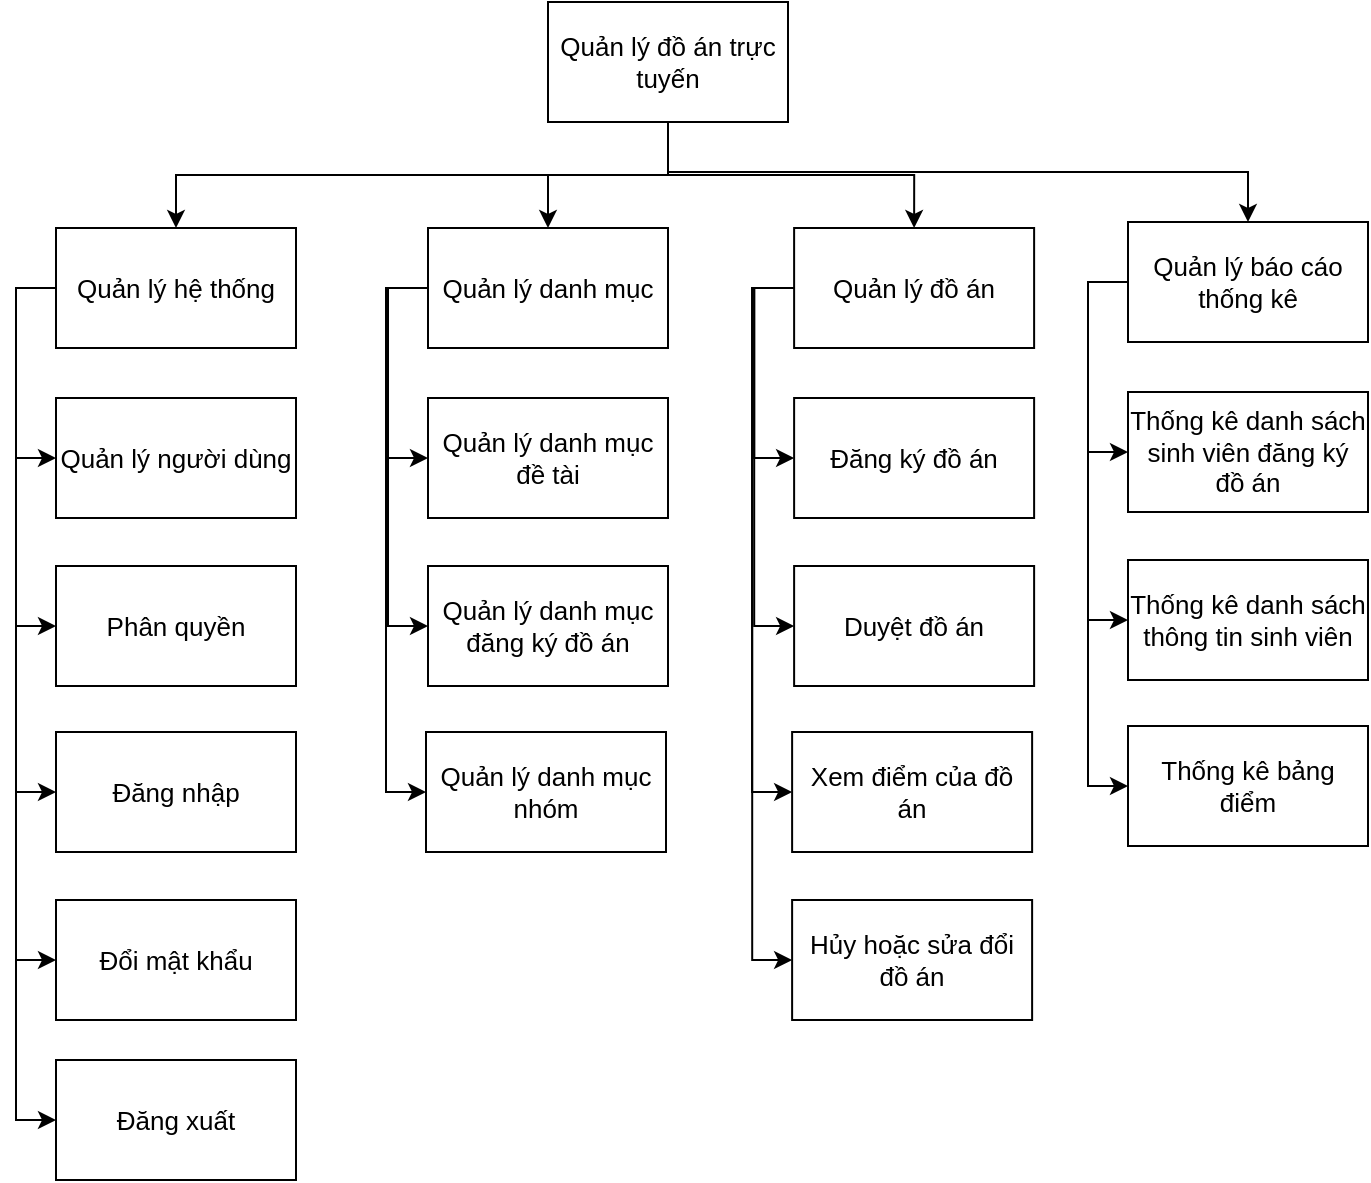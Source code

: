 <mxfile version="25.0.1">
  <diagram name="Page-1" id="7poHv31PEjr8naybO93O">
    <mxGraphModel dx="1226" dy="627" grid="0" gridSize="10" guides="1" tooltips="1" connect="1" arrows="1" fold="1" page="1" pageScale="1" pageWidth="827" pageHeight="1169" background="none" math="0" shadow="0">
      <root>
        <mxCell id="0" />
        <mxCell id="1" parent="0" />
        <mxCell id="RlQEub0hplJrGVrypWfx-3" style="edgeStyle=orthogonalEdgeStyle;rounded=0;orthogonalLoop=1;jettySize=auto;html=1;exitX=0.5;exitY=1;exitDx=0;exitDy=0;fontSize=13;" edge="1" parent="1" source="RlQEub0hplJrGVrypWfx-1" target="RlQEub0hplJrGVrypWfx-2">
          <mxGeometry relative="1" as="geometry" />
        </mxCell>
        <mxCell id="RlQEub0hplJrGVrypWfx-25" style="edgeStyle=orthogonalEdgeStyle;rounded=0;orthogonalLoop=1;jettySize=auto;html=1;exitX=0.5;exitY=1;exitDx=0;exitDy=0;entryX=0.5;entryY=0;entryDx=0;entryDy=0;fontSize=13;" edge="1" parent="1" source="RlQEub0hplJrGVrypWfx-1" target="RlQEub0hplJrGVrypWfx-19">
          <mxGeometry relative="1" as="geometry" />
        </mxCell>
        <mxCell id="RlQEub0hplJrGVrypWfx-36" style="edgeStyle=orthogonalEdgeStyle;rounded=0;orthogonalLoop=1;jettySize=auto;html=1;exitX=0.5;exitY=1;exitDx=0;exitDy=0;entryX=0.5;entryY=0;entryDx=0;entryDy=0;" edge="1" parent="1" source="RlQEub0hplJrGVrypWfx-1" target="RlQEub0hplJrGVrypWfx-32">
          <mxGeometry relative="1" as="geometry" />
        </mxCell>
        <mxCell id="RlQEub0hplJrGVrypWfx-50" style="edgeStyle=orthogonalEdgeStyle;rounded=0;orthogonalLoop=1;jettySize=auto;html=1;exitX=0.5;exitY=1;exitDx=0;exitDy=0;entryX=0.5;entryY=0;entryDx=0;entryDy=0;" edge="1" parent="1" source="RlQEub0hplJrGVrypWfx-1" target="RlQEub0hplJrGVrypWfx-44">
          <mxGeometry relative="1" as="geometry" />
        </mxCell>
        <mxCell id="RlQEub0hplJrGVrypWfx-1" value="Quản lý đồ án trực tuyến" style="rounded=0;whiteSpace=wrap;html=1;fontSize=13;" vertex="1" parent="1">
          <mxGeometry x="354" y="71" width="120" height="60" as="geometry" />
        </mxCell>
        <mxCell id="RlQEub0hplJrGVrypWfx-9" style="edgeStyle=orthogonalEdgeStyle;rounded=0;orthogonalLoop=1;jettySize=auto;html=1;exitX=0;exitY=0.5;exitDx=0;exitDy=0;entryX=0;entryY=0.5;entryDx=0;entryDy=0;fontSize=13;" edge="1" parent="1" source="RlQEub0hplJrGVrypWfx-2" target="RlQEub0hplJrGVrypWfx-4">
          <mxGeometry relative="1" as="geometry" />
        </mxCell>
        <mxCell id="RlQEub0hplJrGVrypWfx-10" style="edgeStyle=orthogonalEdgeStyle;rounded=0;orthogonalLoop=1;jettySize=auto;html=1;exitX=0;exitY=0.5;exitDx=0;exitDy=0;entryX=0;entryY=0.5;entryDx=0;entryDy=0;fontSize=13;" edge="1" parent="1" source="RlQEub0hplJrGVrypWfx-2" target="RlQEub0hplJrGVrypWfx-5">
          <mxGeometry relative="1" as="geometry" />
        </mxCell>
        <mxCell id="RlQEub0hplJrGVrypWfx-11" style="edgeStyle=orthogonalEdgeStyle;rounded=0;orthogonalLoop=1;jettySize=auto;html=1;exitX=0;exitY=0.5;exitDx=0;exitDy=0;entryX=0;entryY=0.5;entryDx=0;entryDy=0;fontSize=13;" edge="1" parent="1" source="RlQEub0hplJrGVrypWfx-2" target="RlQEub0hplJrGVrypWfx-6">
          <mxGeometry relative="1" as="geometry" />
        </mxCell>
        <mxCell id="RlQEub0hplJrGVrypWfx-12" style="edgeStyle=orthogonalEdgeStyle;rounded=0;orthogonalLoop=1;jettySize=auto;html=1;exitX=0;exitY=0.5;exitDx=0;exitDy=0;entryX=0;entryY=0.5;entryDx=0;entryDy=0;fontSize=13;" edge="1" parent="1" source="RlQEub0hplJrGVrypWfx-2" target="RlQEub0hplJrGVrypWfx-8">
          <mxGeometry relative="1" as="geometry" />
        </mxCell>
        <mxCell id="RlQEub0hplJrGVrypWfx-13" style="edgeStyle=orthogonalEdgeStyle;rounded=0;orthogonalLoop=1;jettySize=auto;html=1;exitX=0;exitY=0.5;exitDx=0;exitDy=0;entryX=0;entryY=0.5;entryDx=0;entryDy=0;fontSize=13;" edge="1" parent="1" source="RlQEub0hplJrGVrypWfx-2" target="RlQEub0hplJrGVrypWfx-7">
          <mxGeometry relative="1" as="geometry" />
        </mxCell>
        <mxCell id="RlQEub0hplJrGVrypWfx-2" value="Quản lý hệ thống" style="rounded=0;whiteSpace=wrap;html=1;fontSize=13;" vertex="1" parent="1">
          <mxGeometry x="108" y="184" width="120" height="60" as="geometry" />
        </mxCell>
        <mxCell id="RlQEub0hplJrGVrypWfx-4" value="Quản lý người dùng" style="rounded=0;whiteSpace=wrap;html=1;fontSize=13;" vertex="1" parent="1">
          <mxGeometry x="108" y="269" width="120" height="60" as="geometry" />
        </mxCell>
        <mxCell id="RlQEub0hplJrGVrypWfx-5" value="Phân quyền" style="rounded=0;whiteSpace=wrap;html=1;fontSize=13;" vertex="1" parent="1">
          <mxGeometry x="108" y="353" width="120" height="60" as="geometry" />
        </mxCell>
        <mxCell id="RlQEub0hplJrGVrypWfx-6" value="Đăng nhập" style="rounded=0;whiteSpace=wrap;html=1;fontSize=13;" vertex="1" parent="1">
          <mxGeometry x="108" y="436" width="120" height="60" as="geometry" />
        </mxCell>
        <mxCell id="RlQEub0hplJrGVrypWfx-7" value="Đăng xuất" style="rounded=0;whiteSpace=wrap;html=1;fontSize=13;" vertex="1" parent="1">
          <mxGeometry x="108" y="600" width="120" height="60" as="geometry" />
        </mxCell>
        <mxCell id="RlQEub0hplJrGVrypWfx-8" value="Đổi mật khẩu" style="rounded=0;whiteSpace=wrap;html=1;fontSize=13;" vertex="1" parent="1">
          <mxGeometry x="108" y="520" width="120" height="60" as="geometry" />
        </mxCell>
        <mxCell id="RlQEub0hplJrGVrypWfx-14" style="edgeStyle=orthogonalEdgeStyle;rounded=0;orthogonalLoop=1;jettySize=auto;html=1;exitX=0;exitY=0.5;exitDx=0;exitDy=0;entryX=0;entryY=0.5;entryDx=0;entryDy=0;fontSize=13;" edge="1" source="RlQEub0hplJrGVrypWfx-19" target="RlQEub0hplJrGVrypWfx-20" parent="1">
          <mxGeometry relative="1" as="geometry" />
        </mxCell>
        <mxCell id="RlQEub0hplJrGVrypWfx-15" style="edgeStyle=orthogonalEdgeStyle;rounded=0;orthogonalLoop=1;jettySize=auto;html=1;exitX=0;exitY=0.5;exitDx=0;exitDy=0;entryX=0;entryY=0.5;entryDx=0;entryDy=0;fontSize=13;" edge="1" source="RlQEub0hplJrGVrypWfx-19" target="RlQEub0hplJrGVrypWfx-21" parent="1">
          <mxGeometry relative="1" as="geometry" />
        </mxCell>
        <mxCell id="RlQEub0hplJrGVrypWfx-28" style="edgeStyle=orthogonalEdgeStyle;rounded=0;orthogonalLoop=1;jettySize=auto;html=1;exitX=0;exitY=0.5;exitDx=0;exitDy=0;entryX=0;entryY=0.5;entryDx=0;entryDy=0;" edge="1" parent="1" source="RlQEub0hplJrGVrypWfx-19" target="RlQEub0hplJrGVrypWfx-27">
          <mxGeometry relative="1" as="geometry">
            <Array as="points">
              <mxPoint x="273" y="214" />
              <mxPoint x="273" y="466" />
            </Array>
          </mxGeometry>
        </mxCell>
        <mxCell id="RlQEub0hplJrGVrypWfx-19" value="Quản lý danh mục" style="rounded=0;whiteSpace=wrap;html=1;fontSize=13;" vertex="1" parent="1">
          <mxGeometry x="294" y="184" width="120" height="60" as="geometry" />
        </mxCell>
        <mxCell id="RlQEub0hplJrGVrypWfx-20" value="Quản lý danh mục đề tài" style="rounded=0;whiteSpace=wrap;html=1;fontSize=13;" vertex="1" parent="1">
          <mxGeometry x="294" y="269" width="120" height="60" as="geometry" />
        </mxCell>
        <mxCell id="RlQEub0hplJrGVrypWfx-21" value="Quản lý danh mục đăng ký đồ án" style="rounded=0;whiteSpace=wrap;html=1;fontSize=13;" vertex="1" parent="1">
          <mxGeometry x="294" y="353" width="120" height="60" as="geometry" />
        </mxCell>
        <mxCell id="RlQEub0hplJrGVrypWfx-27" value="Quản lý danh mục nhóm" style="rounded=0;whiteSpace=wrap;html=1;fontSize=13;" vertex="1" parent="1">
          <mxGeometry x="293" y="436" width="120" height="60" as="geometry" />
        </mxCell>
        <mxCell id="RlQEub0hplJrGVrypWfx-29" style="edgeStyle=orthogonalEdgeStyle;rounded=0;orthogonalLoop=1;jettySize=auto;html=1;exitX=0;exitY=0.5;exitDx=0;exitDy=0;entryX=0;entryY=0.5;entryDx=0;entryDy=0;fontSize=13;" edge="1" source="RlQEub0hplJrGVrypWfx-32" target="RlQEub0hplJrGVrypWfx-33" parent="1">
          <mxGeometry relative="1" as="geometry" />
        </mxCell>
        <mxCell id="RlQEub0hplJrGVrypWfx-30" style="edgeStyle=orthogonalEdgeStyle;rounded=0;orthogonalLoop=1;jettySize=auto;html=1;exitX=0;exitY=0.5;exitDx=0;exitDy=0;entryX=0;entryY=0.5;entryDx=0;entryDy=0;fontSize=13;" edge="1" source="RlQEub0hplJrGVrypWfx-32" target="RlQEub0hplJrGVrypWfx-34" parent="1">
          <mxGeometry relative="1" as="geometry" />
        </mxCell>
        <mxCell id="RlQEub0hplJrGVrypWfx-31" style="edgeStyle=orthogonalEdgeStyle;rounded=0;orthogonalLoop=1;jettySize=auto;html=1;exitX=0;exitY=0.5;exitDx=0;exitDy=0;entryX=0;entryY=0.5;entryDx=0;entryDy=0;" edge="1" source="RlQEub0hplJrGVrypWfx-32" target="RlQEub0hplJrGVrypWfx-35" parent="1">
          <mxGeometry relative="1" as="geometry">
            <Array as="points">
              <mxPoint x="456.06" y="214" />
              <mxPoint x="456.06" y="466" />
            </Array>
          </mxGeometry>
        </mxCell>
        <mxCell id="RlQEub0hplJrGVrypWfx-38" style="edgeStyle=orthogonalEdgeStyle;rounded=0;orthogonalLoop=1;jettySize=auto;html=1;exitX=0;exitY=0.5;exitDx=0;exitDy=0;entryX=0;entryY=0.5;entryDx=0;entryDy=0;" edge="1" parent="1" source="RlQEub0hplJrGVrypWfx-32" target="RlQEub0hplJrGVrypWfx-37">
          <mxGeometry relative="1" as="geometry" />
        </mxCell>
        <mxCell id="RlQEub0hplJrGVrypWfx-32" value="Quản lý đồ án" style="rounded=0;whiteSpace=wrap;html=1;fontSize=13;" vertex="1" parent="1">
          <mxGeometry x="477.06" y="184" width="120" height="60" as="geometry" />
        </mxCell>
        <mxCell id="RlQEub0hplJrGVrypWfx-33" value="Đăng ký đồ án" style="rounded=0;whiteSpace=wrap;html=1;fontSize=13;" vertex="1" parent="1">
          <mxGeometry x="477.06" y="269" width="120" height="60" as="geometry" />
        </mxCell>
        <mxCell id="RlQEub0hplJrGVrypWfx-34" value="Duyệt đồ án" style="rounded=0;whiteSpace=wrap;html=1;fontSize=13;" vertex="1" parent="1">
          <mxGeometry x="477.06" y="353" width="120" height="60" as="geometry" />
        </mxCell>
        <mxCell id="RlQEub0hplJrGVrypWfx-35" value="Xem điểm của đồ án" style="rounded=0;whiteSpace=wrap;html=1;fontSize=13;" vertex="1" parent="1">
          <mxGeometry x="476.06" y="436" width="120" height="60" as="geometry" />
        </mxCell>
        <mxCell id="RlQEub0hplJrGVrypWfx-37" value="Hủy hoặc sửa đổi đồ án" style="rounded=0;whiteSpace=wrap;html=1;fontSize=13;" vertex="1" parent="1">
          <mxGeometry x="476.06" y="520" width="120" height="60" as="geometry" />
        </mxCell>
        <mxCell id="RlQEub0hplJrGVrypWfx-39" style="edgeStyle=orthogonalEdgeStyle;rounded=0;orthogonalLoop=1;jettySize=auto;html=1;exitX=0;exitY=0.5;exitDx=0;exitDy=0;entryX=0;entryY=0.5;entryDx=0;entryDy=0;fontSize=13;" edge="1" source="RlQEub0hplJrGVrypWfx-44" target="RlQEub0hplJrGVrypWfx-45" parent="1">
          <mxGeometry relative="1" as="geometry" />
        </mxCell>
        <mxCell id="RlQEub0hplJrGVrypWfx-40" style="edgeStyle=orthogonalEdgeStyle;rounded=0;orthogonalLoop=1;jettySize=auto;html=1;exitX=0;exitY=0.5;exitDx=0;exitDy=0;entryX=0;entryY=0.5;entryDx=0;entryDy=0;fontSize=13;" edge="1" source="RlQEub0hplJrGVrypWfx-44" target="RlQEub0hplJrGVrypWfx-46" parent="1">
          <mxGeometry relative="1" as="geometry" />
        </mxCell>
        <mxCell id="RlQEub0hplJrGVrypWfx-41" style="edgeStyle=orthogonalEdgeStyle;rounded=0;orthogonalLoop=1;jettySize=auto;html=1;exitX=0;exitY=0.5;exitDx=0;exitDy=0;entryX=0;entryY=0.5;entryDx=0;entryDy=0;fontSize=13;" edge="1" source="RlQEub0hplJrGVrypWfx-44" target="RlQEub0hplJrGVrypWfx-47" parent="1">
          <mxGeometry relative="1" as="geometry" />
        </mxCell>
        <mxCell id="RlQEub0hplJrGVrypWfx-44" value="Quản lý báo cáo thống kê" style="rounded=0;whiteSpace=wrap;html=1;fontSize=13;" vertex="1" parent="1">
          <mxGeometry x="644" y="181" width="120" height="60" as="geometry" />
        </mxCell>
        <mxCell id="RlQEub0hplJrGVrypWfx-45" value="Thống kê danh sách sinh viên đăng ký đồ án" style="rounded=0;whiteSpace=wrap;html=1;fontSize=13;" vertex="1" parent="1">
          <mxGeometry x="644" y="266" width="120" height="60" as="geometry" />
        </mxCell>
        <mxCell id="RlQEub0hplJrGVrypWfx-46" value="Thống kê danh sách thông tin sinh viên" style="rounded=0;whiteSpace=wrap;html=1;fontSize=13;" vertex="1" parent="1">
          <mxGeometry x="644" y="350" width="120" height="60" as="geometry" />
        </mxCell>
        <mxCell id="RlQEub0hplJrGVrypWfx-47" value="Thống kê bảng điểm" style="rounded=0;whiteSpace=wrap;html=1;fontSize=13;" vertex="1" parent="1">
          <mxGeometry x="644" y="433" width="120" height="60" as="geometry" />
        </mxCell>
      </root>
    </mxGraphModel>
  </diagram>
</mxfile>
